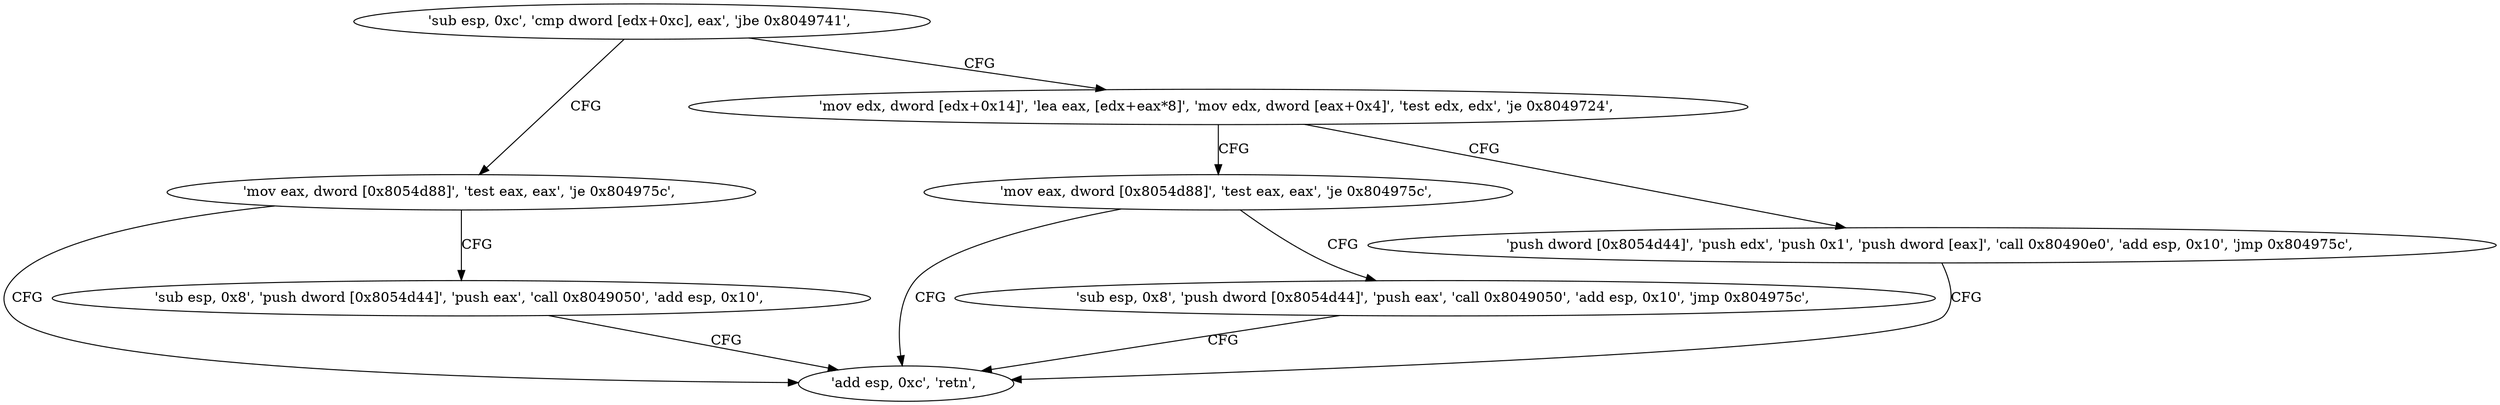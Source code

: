 digraph "func" {
"134518522" [label = "'sub esp, 0xc', 'cmp dword [edx+0xc], eax', 'jbe 0x8049741', " ]
"134518593" [label = "'mov eax, dword [0x8054d88]', 'test eax, eax', 'je 0x804975c', " ]
"134518530" [label = "'mov edx, dword [edx+0x14]', 'lea eax, [edx+eax*8]', 'mov edx, dword [eax+0x4]', 'test edx, edx', 'je 0x8049724', " ]
"134518620" [label = "'add esp, 0xc', 'retn', " ]
"134518602" [label = "'sub esp, 0x8', 'push dword [0x8054d44]', 'push eax', 'call 0x8049050', 'add esp, 0x10', " ]
"134518564" [label = "'mov eax, dword [0x8054d88]', 'test eax, eax', 'je 0x804975c', " ]
"134518543" [label = "'push dword [0x8054d44]', 'push edx', 'push 0x1', 'push dword [eax]', 'call 0x80490e0', 'add esp, 0x10', 'jmp 0x804975c', " ]
"134518573" [label = "'sub esp, 0x8', 'push dword [0x8054d44]', 'push eax', 'call 0x8049050', 'add esp, 0x10', 'jmp 0x804975c', " ]
"134518522" -> "134518593" [ label = "CFG" ]
"134518522" -> "134518530" [ label = "CFG" ]
"134518593" -> "134518620" [ label = "CFG" ]
"134518593" -> "134518602" [ label = "CFG" ]
"134518530" -> "134518564" [ label = "CFG" ]
"134518530" -> "134518543" [ label = "CFG" ]
"134518602" -> "134518620" [ label = "CFG" ]
"134518564" -> "134518620" [ label = "CFG" ]
"134518564" -> "134518573" [ label = "CFG" ]
"134518543" -> "134518620" [ label = "CFG" ]
"134518573" -> "134518620" [ label = "CFG" ]
}
